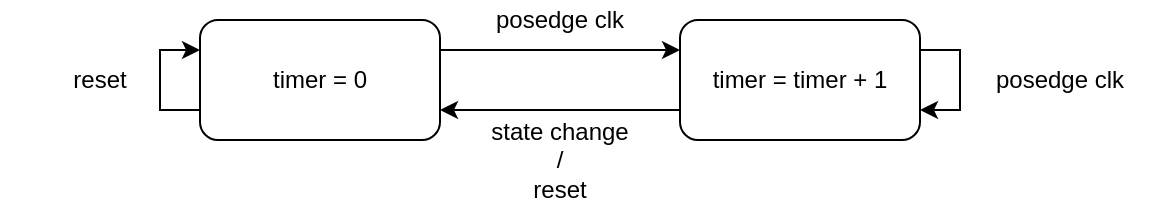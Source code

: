 <mxfile version="13.9.5" type="device"><diagram id="poFcA6H0rK2ZxDU1JqKP" name="Page-1"><mxGraphModel dx="946" dy="609" grid="1" gridSize="10" guides="1" tooltips="1" connect="1" arrows="1" fold="1" page="1" pageScale="1" pageWidth="1169" pageHeight="827" math="0" shadow="0"><root><mxCell id="0"/><mxCell id="1" parent="0"/><mxCell id="L38k2fnL9gDzi1ZwWbGh-1" style="edgeStyle=orthogonalEdgeStyle;rounded=0;orthogonalLoop=1;jettySize=auto;html=1;exitX=0;exitY=0.75;exitDx=0;exitDy=0;entryX=1;entryY=0.75;entryDx=0;entryDy=0;" edge="1" parent="1" source="L38k2fnL9gDzi1ZwWbGh-2" target="L38k2fnL9gDzi1ZwWbGh-4"><mxGeometry relative="1" as="geometry"/></mxCell><mxCell id="L38k2fnL9gDzi1ZwWbGh-2" value="timer = timer + 1" style="rounded=1;whiteSpace=wrap;html=1;" vertex="1" parent="1"><mxGeometry x="500" y="180" width="120" height="60" as="geometry"/></mxCell><mxCell id="L38k2fnL9gDzi1ZwWbGh-3" style="edgeStyle=orthogonalEdgeStyle;rounded=0;orthogonalLoop=1;jettySize=auto;html=1;exitX=1;exitY=0.25;exitDx=0;exitDy=0;entryX=0;entryY=0.25;entryDx=0;entryDy=0;" edge="1" parent="1" source="L38k2fnL9gDzi1ZwWbGh-4" target="L38k2fnL9gDzi1ZwWbGh-2"><mxGeometry relative="1" as="geometry"/></mxCell><mxCell id="L38k2fnL9gDzi1ZwWbGh-4" value="timer = 0" style="rounded=1;whiteSpace=wrap;html=1;" vertex="1" parent="1"><mxGeometry x="260" y="180" width="120" height="60" as="geometry"/></mxCell><mxCell id="L38k2fnL9gDzi1ZwWbGh-5" value="state change&lt;br&gt;/&lt;br&gt;reset" style="text;html=1;strokeColor=none;fillColor=none;align=center;verticalAlign=middle;whiteSpace=wrap;rounded=0;" vertex="1" parent="1"><mxGeometry x="390" y="240" width="100" height="20" as="geometry"/></mxCell><mxCell id="L38k2fnL9gDzi1ZwWbGh-6" value="posedge clk" style="text;html=1;strokeColor=none;fillColor=none;align=center;verticalAlign=middle;whiteSpace=wrap;rounded=0;" vertex="1" parent="1"><mxGeometry x="390" y="170" width="100" height="20" as="geometry"/></mxCell><mxCell id="L38k2fnL9gDzi1ZwWbGh-7" style="edgeStyle=orthogonalEdgeStyle;rounded=0;orthogonalLoop=1;jettySize=auto;html=1;exitX=1;exitY=0.25;exitDx=0;exitDy=0;entryX=1;entryY=0.75;entryDx=0;entryDy=0;" edge="1" parent="1" source="L38k2fnL9gDzi1ZwWbGh-2" target="L38k2fnL9gDzi1ZwWbGh-2"><mxGeometry relative="1" as="geometry"><Array as="points"><mxPoint x="640" y="195"/><mxPoint x="640" y="225"/></Array></mxGeometry></mxCell><mxCell id="L38k2fnL9gDzi1ZwWbGh-8" value="posedge clk" style="text;html=1;strokeColor=none;fillColor=none;align=center;verticalAlign=middle;whiteSpace=wrap;rounded=0;" vertex="1" parent="1"><mxGeometry x="640" y="200" width="100" height="20" as="geometry"/></mxCell><mxCell id="L38k2fnL9gDzi1ZwWbGh-9" style="edgeStyle=orthogonalEdgeStyle;rounded=0;orthogonalLoop=1;jettySize=auto;html=1;exitX=0;exitY=0.75;exitDx=0;exitDy=0;entryX=0;entryY=0.25;entryDx=0;entryDy=0;" edge="1" parent="1" source="L38k2fnL9gDzi1ZwWbGh-4" target="L38k2fnL9gDzi1ZwWbGh-4"><mxGeometry relative="1" as="geometry"><Array as="points"><mxPoint x="240" y="225"/><mxPoint x="240" y="195"/></Array></mxGeometry></mxCell><mxCell id="L38k2fnL9gDzi1ZwWbGh-10" value="reset" style="text;html=1;strokeColor=none;fillColor=none;align=center;verticalAlign=middle;whiteSpace=wrap;rounded=0;" vertex="1" parent="1"><mxGeometry x="160" y="200" width="100" height="20" as="geometry"/></mxCell></root></mxGraphModel></diagram></mxfile>